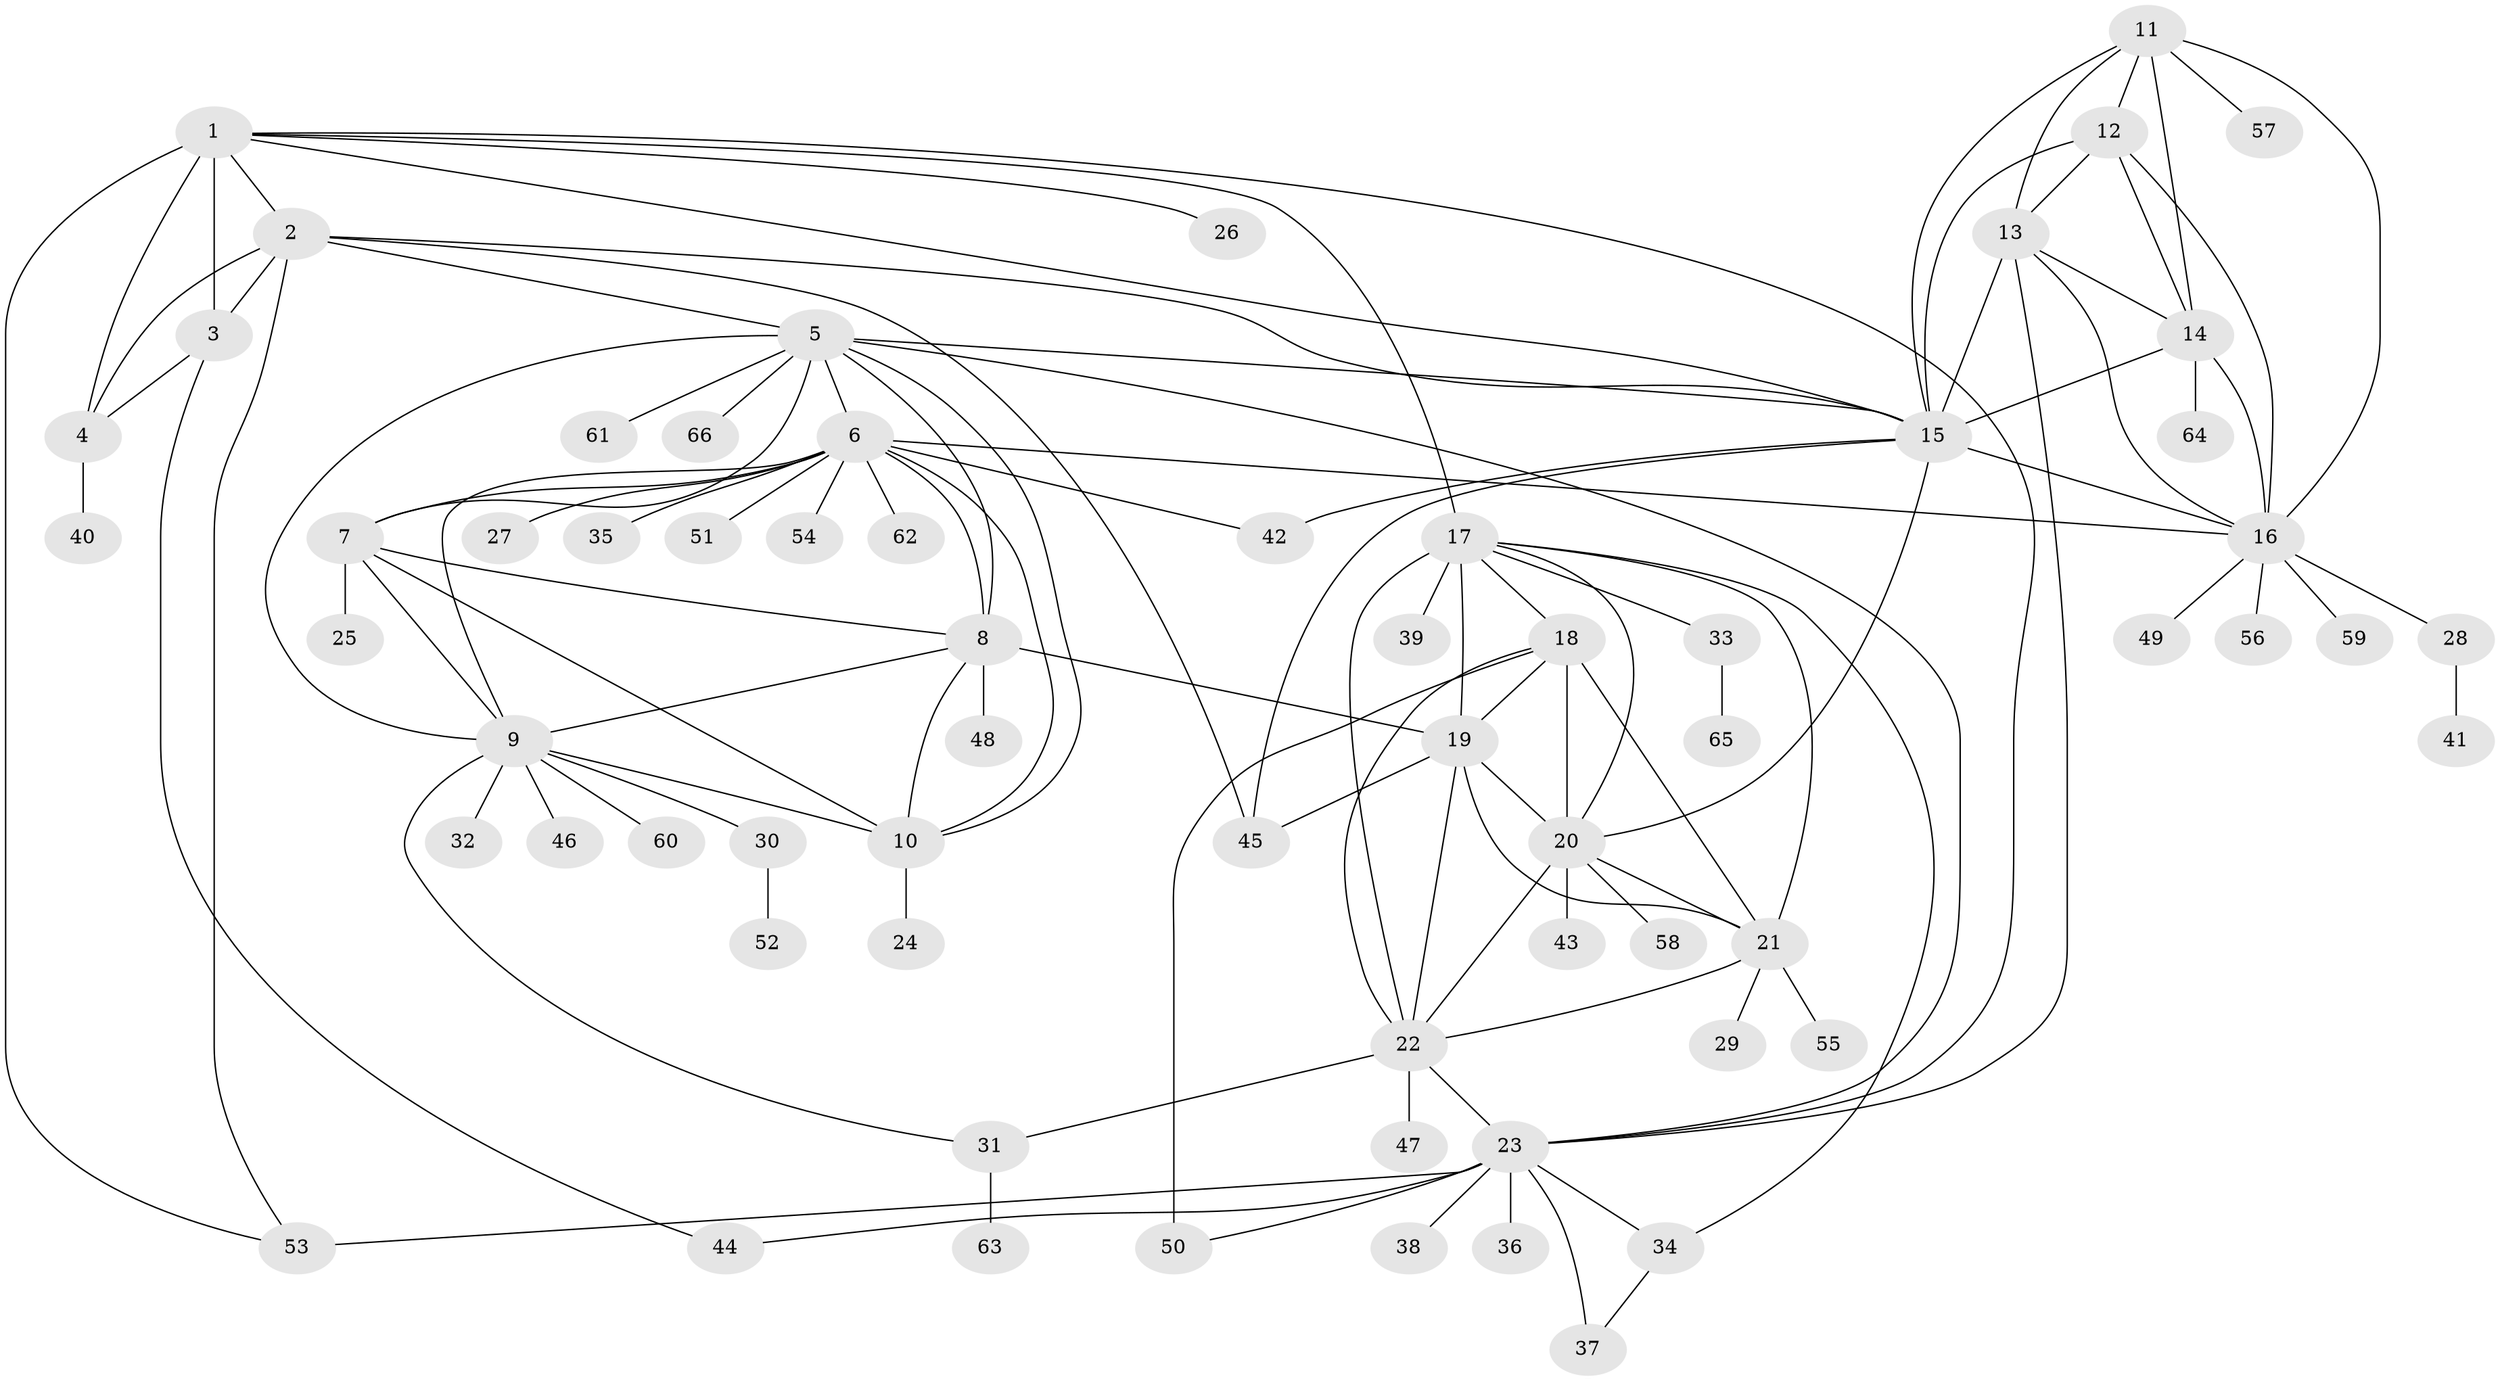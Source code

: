 // original degree distribution, {6: 0.015267175572519083, 10: 0.030534351145038167, 9: 0.04580152671755725, 8: 0.04580152671755725, 5: 0.007633587786259542, 7: 0.03816793893129771, 11: 0.022900763358778626, 13: 0.015267175572519083, 12: 0.007633587786259542, 1: 0.5877862595419847, 2: 0.15267175572519084, 4: 0.015267175572519083, 3: 0.015267175572519083}
// Generated by graph-tools (version 1.1) at 2025/37/03/09/25 02:37:31]
// undirected, 66 vertices, 116 edges
graph export_dot {
graph [start="1"]
  node [color=gray90,style=filled];
  1;
  2;
  3;
  4;
  5;
  6;
  7;
  8;
  9;
  10;
  11;
  12;
  13;
  14;
  15;
  16;
  17;
  18;
  19;
  20;
  21;
  22;
  23;
  24;
  25;
  26;
  27;
  28;
  29;
  30;
  31;
  32;
  33;
  34;
  35;
  36;
  37;
  38;
  39;
  40;
  41;
  42;
  43;
  44;
  45;
  46;
  47;
  48;
  49;
  50;
  51;
  52;
  53;
  54;
  55;
  56;
  57;
  58;
  59;
  60;
  61;
  62;
  63;
  64;
  65;
  66;
  1 -- 2 [weight=3.0];
  1 -- 3 [weight=4.0];
  1 -- 4 [weight=3.0];
  1 -- 15 [weight=1.0];
  1 -- 17 [weight=1.0];
  1 -- 23 [weight=1.0];
  1 -- 26 [weight=1.0];
  1 -- 53 [weight=1.0];
  2 -- 3 [weight=1.0];
  2 -- 4 [weight=1.0];
  2 -- 5 [weight=1.0];
  2 -- 15 [weight=1.0];
  2 -- 45 [weight=1.0];
  2 -- 53 [weight=1.0];
  3 -- 4 [weight=1.0];
  3 -- 44 [weight=1.0];
  4 -- 40 [weight=1.0];
  5 -- 6 [weight=1.0];
  5 -- 7 [weight=1.0];
  5 -- 8 [weight=1.0];
  5 -- 9 [weight=1.0];
  5 -- 10 [weight=1.0];
  5 -- 15 [weight=1.0];
  5 -- 23 [weight=1.0];
  5 -- 61 [weight=1.0];
  5 -- 66 [weight=1.0];
  6 -- 7 [weight=1.0];
  6 -- 8 [weight=1.0];
  6 -- 9 [weight=1.0];
  6 -- 10 [weight=1.0];
  6 -- 16 [weight=1.0];
  6 -- 27 [weight=1.0];
  6 -- 35 [weight=1.0];
  6 -- 42 [weight=1.0];
  6 -- 51 [weight=1.0];
  6 -- 54 [weight=1.0];
  6 -- 62 [weight=1.0];
  7 -- 8 [weight=1.0];
  7 -- 9 [weight=1.0];
  7 -- 10 [weight=1.0];
  7 -- 25 [weight=2.0];
  8 -- 9 [weight=1.0];
  8 -- 10 [weight=1.0];
  8 -- 19 [weight=1.0];
  8 -- 48 [weight=2.0];
  9 -- 10 [weight=1.0];
  9 -- 30 [weight=1.0];
  9 -- 31 [weight=1.0];
  9 -- 32 [weight=1.0];
  9 -- 46 [weight=1.0];
  9 -- 60 [weight=1.0];
  10 -- 24 [weight=3.0];
  11 -- 12 [weight=1.0];
  11 -- 13 [weight=1.0];
  11 -- 14 [weight=1.0];
  11 -- 15 [weight=1.0];
  11 -- 16 [weight=1.0];
  11 -- 57 [weight=1.0];
  12 -- 13 [weight=1.0];
  12 -- 14 [weight=1.0];
  12 -- 15 [weight=1.0];
  12 -- 16 [weight=1.0];
  13 -- 14 [weight=1.0];
  13 -- 15 [weight=6.0];
  13 -- 16 [weight=1.0];
  13 -- 23 [weight=1.0];
  14 -- 15 [weight=1.0];
  14 -- 16 [weight=1.0];
  14 -- 64 [weight=1.0];
  15 -- 16 [weight=1.0];
  15 -- 20 [weight=1.0];
  15 -- 42 [weight=1.0];
  15 -- 45 [weight=1.0];
  16 -- 28 [weight=1.0];
  16 -- 49 [weight=1.0];
  16 -- 56 [weight=1.0];
  16 -- 59 [weight=1.0];
  17 -- 18 [weight=1.0];
  17 -- 19 [weight=1.0];
  17 -- 20 [weight=1.0];
  17 -- 21 [weight=1.0];
  17 -- 22 [weight=1.0];
  17 -- 33 [weight=1.0];
  17 -- 34 [weight=1.0];
  17 -- 39 [weight=4.0];
  18 -- 19 [weight=1.0];
  18 -- 20 [weight=1.0];
  18 -- 21 [weight=1.0];
  18 -- 22 [weight=1.0];
  18 -- 50 [weight=2.0];
  19 -- 20 [weight=1.0];
  19 -- 21 [weight=1.0];
  19 -- 22 [weight=1.0];
  19 -- 45 [weight=1.0];
  20 -- 21 [weight=1.0];
  20 -- 22 [weight=1.0];
  20 -- 43 [weight=1.0];
  20 -- 58 [weight=1.0];
  21 -- 22 [weight=1.0];
  21 -- 29 [weight=2.0];
  21 -- 55 [weight=1.0];
  22 -- 23 [weight=1.0];
  22 -- 31 [weight=1.0];
  22 -- 47 [weight=2.0];
  23 -- 34 [weight=1.0];
  23 -- 36 [weight=3.0];
  23 -- 37 [weight=3.0];
  23 -- 38 [weight=3.0];
  23 -- 44 [weight=1.0];
  23 -- 50 [weight=1.0];
  23 -- 53 [weight=2.0];
  28 -- 41 [weight=1.0];
  30 -- 52 [weight=1.0];
  31 -- 63 [weight=1.0];
  33 -- 65 [weight=1.0];
  34 -- 37 [weight=1.0];
}
